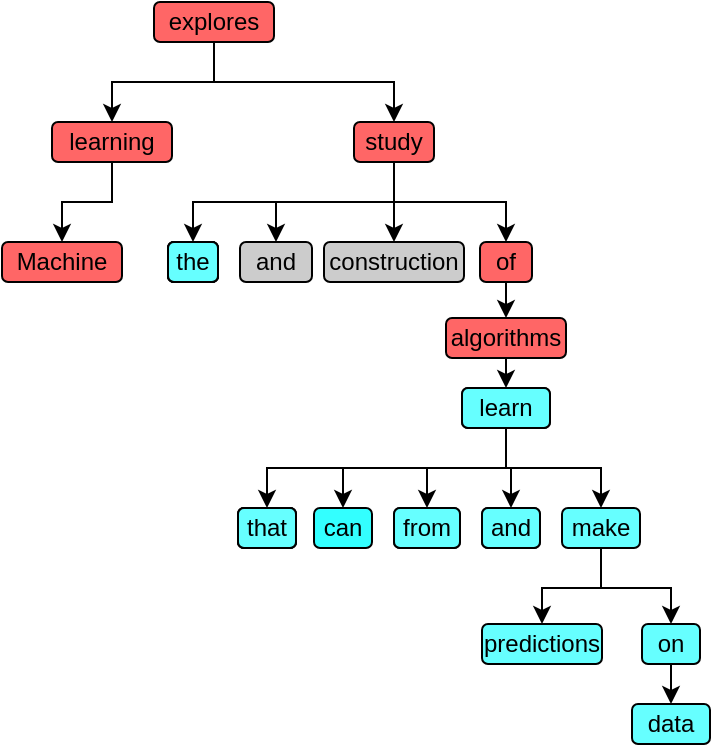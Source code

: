 <mxfile version="16.5.1" type="device"><diagram id="aZVaK_Ku35Y_H0FgxyXx" name="Page-1"><mxGraphModel dx="681" dy="817" grid="1" gridSize="10" guides="1" tooltips="1" connect="1" arrows="1" fold="1" page="1" pageScale="1" pageWidth="850" pageHeight="1100" math="0" shadow="0"><root><mxCell id="0"/><mxCell id="1" parent="0"/><mxCell id="KezqRCUnDyjnnUL_6WmR-5" value="Machine" style="rounded=1;whiteSpace=wrap;html=1;fillColor=#FF6666;" vertex="1" parent="1"><mxGeometry x="80" y="510" width="60" height="20" as="geometry"/></mxCell><mxCell id="KezqRCUnDyjnnUL_6WmR-33" style="edgeStyle=orthogonalEdgeStyle;rounded=0;orthogonalLoop=1;jettySize=auto;html=1;exitX=0.5;exitY=1;exitDx=0;exitDy=0;entryX=0.5;entryY=0;entryDx=0;entryDy=0;" edge="1" parent="1" source="KezqRCUnDyjnnUL_6WmR-6" target="KezqRCUnDyjnnUL_6WmR-5"><mxGeometry relative="1" as="geometry"><Array as="points"><mxPoint x="135" y="490"/><mxPoint x="110" y="490"/></Array></mxGeometry></mxCell><mxCell id="KezqRCUnDyjnnUL_6WmR-6" value="learning" style="rounded=1;whiteSpace=wrap;html=1;fillColor=#FF6666;" vertex="1" parent="1"><mxGeometry x="105" y="450" width="60" height="20" as="geometry"/></mxCell><mxCell id="KezqRCUnDyjnnUL_6WmR-34" style="edgeStyle=orthogonalEdgeStyle;rounded=0;orthogonalLoop=1;jettySize=auto;html=1;exitX=0.5;exitY=1;exitDx=0;exitDy=0;entryX=0.5;entryY=0;entryDx=0;entryDy=0;" edge="1" parent="1" source="KezqRCUnDyjnnUL_6WmR-7" target="KezqRCUnDyjnnUL_6WmR-6"><mxGeometry relative="1" as="geometry"/></mxCell><mxCell id="KezqRCUnDyjnnUL_6WmR-35" style="edgeStyle=orthogonalEdgeStyle;rounded=0;orthogonalLoop=1;jettySize=auto;html=1;exitX=0.5;exitY=1;exitDx=0;exitDy=0;entryX=0.5;entryY=0;entryDx=0;entryDy=0;" edge="1" parent="1" source="KezqRCUnDyjnnUL_6WmR-7" target="KezqRCUnDyjnnUL_6WmR-8"><mxGeometry relative="1" as="geometry"/></mxCell><mxCell id="KezqRCUnDyjnnUL_6WmR-7" value="explores" style="rounded=1;whiteSpace=wrap;html=1;fillColor=#FF6666;" vertex="1" parent="1"><mxGeometry x="156" y="390" width="60" height="20" as="geometry"/></mxCell><mxCell id="KezqRCUnDyjnnUL_6WmR-36" style="edgeStyle=orthogonalEdgeStyle;rounded=0;orthogonalLoop=1;jettySize=auto;html=1;exitX=0.5;exitY=1;exitDx=0;exitDy=0;entryX=0.5;entryY=0;entryDx=0;entryDy=0;" edge="1" parent="1" source="KezqRCUnDyjnnUL_6WmR-8" target="KezqRCUnDyjnnUL_6WmR-9"><mxGeometry relative="1" as="geometry"/></mxCell><mxCell id="KezqRCUnDyjnnUL_6WmR-37" style="edgeStyle=orthogonalEdgeStyle;rounded=0;orthogonalLoop=1;jettySize=auto;html=1;exitX=0.5;exitY=1;exitDx=0;exitDy=0;entryX=0.5;entryY=0;entryDx=0;entryDy=0;" edge="1" parent="1" source="KezqRCUnDyjnnUL_6WmR-8" target="KezqRCUnDyjnnUL_6WmR-10"><mxGeometry relative="1" as="geometry"/></mxCell><mxCell id="KezqRCUnDyjnnUL_6WmR-38" style="edgeStyle=orthogonalEdgeStyle;rounded=0;orthogonalLoop=1;jettySize=auto;html=1;exitX=0.5;exitY=1;exitDx=0;exitDy=0;entryX=0.5;entryY=0;entryDx=0;entryDy=0;" edge="1" parent="1" source="KezqRCUnDyjnnUL_6WmR-8" target="KezqRCUnDyjnnUL_6WmR-11"><mxGeometry relative="1" as="geometry"/></mxCell><mxCell id="KezqRCUnDyjnnUL_6WmR-39" style="edgeStyle=orthogonalEdgeStyle;rounded=0;orthogonalLoop=1;jettySize=auto;html=1;exitX=0.5;exitY=1;exitDx=0;exitDy=0;entryX=0.5;entryY=0;entryDx=0;entryDy=0;" edge="1" parent="1" source="KezqRCUnDyjnnUL_6WmR-8" target="KezqRCUnDyjnnUL_6WmR-12"><mxGeometry relative="1" as="geometry"/></mxCell><mxCell id="KezqRCUnDyjnnUL_6WmR-8" value="study" style="rounded=1;whiteSpace=wrap;html=1;fillColor=#FF6666;" vertex="1" parent="1"><mxGeometry x="256" y="450" width="40" height="20" as="geometry"/></mxCell><mxCell id="KezqRCUnDyjnnUL_6WmR-9" value="the" style="rounded=1;whiteSpace=wrap;html=1;" vertex="1" parent="1"><mxGeometry x="163" y="510" width="25" height="20" as="geometry"/></mxCell><mxCell id="KezqRCUnDyjnnUL_6WmR-10" value="and" style="rounded=1;whiteSpace=wrap;html=1;fillColor=#CCCCCC;" vertex="1" parent="1"><mxGeometry x="199" y="510" width="36" height="20" as="geometry"/></mxCell><mxCell id="KezqRCUnDyjnnUL_6WmR-11" value="construction" style="rounded=1;whiteSpace=wrap;html=1;fillColor=#CCCCCC;" vertex="1" parent="1"><mxGeometry x="241" y="510" width="70" height="20" as="geometry"/></mxCell><mxCell id="KezqRCUnDyjnnUL_6WmR-40" style="edgeStyle=orthogonalEdgeStyle;rounded=0;orthogonalLoop=1;jettySize=auto;html=1;exitX=0.5;exitY=1;exitDx=0;exitDy=0;entryX=0.5;entryY=0;entryDx=0;entryDy=0;" edge="1" parent="1" source="KezqRCUnDyjnnUL_6WmR-12" target="KezqRCUnDyjnnUL_6WmR-13"><mxGeometry relative="1" as="geometry"/></mxCell><mxCell id="KezqRCUnDyjnnUL_6WmR-12" value="of" style="rounded=1;whiteSpace=wrap;html=1;fillColor=#FF6666;" vertex="1" parent="1"><mxGeometry x="319" y="510" width="26" height="20" as="geometry"/></mxCell><mxCell id="KezqRCUnDyjnnUL_6WmR-41" style="edgeStyle=orthogonalEdgeStyle;rounded=0;orthogonalLoop=1;jettySize=auto;html=1;exitX=0.5;exitY=1;exitDx=0;exitDy=0;entryX=0.5;entryY=0;entryDx=0;entryDy=0;" edge="1" parent="1" source="KezqRCUnDyjnnUL_6WmR-13" target="KezqRCUnDyjnnUL_6WmR-16"><mxGeometry relative="1" as="geometry"/></mxCell><mxCell id="KezqRCUnDyjnnUL_6WmR-13" value="algorithms" style="rounded=1;whiteSpace=wrap;html=1;fillColor=#FF6666;" vertex="1" parent="1"><mxGeometry x="302" y="548" width="60" height="20" as="geometry"/></mxCell><mxCell id="KezqRCUnDyjnnUL_6WmR-14" value="that" style="rounded=1;whiteSpace=wrap;html=1;" vertex="1" parent="1"><mxGeometry x="198" y="643" width="29" height="20" as="geometry"/></mxCell><mxCell id="KezqRCUnDyjnnUL_6WmR-15" value="can" style="rounded=1;whiteSpace=wrap;html=1;fillColor=#33FFFF;" vertex="1" parent="1"><mxGeometry x="236" y="643" width="29" height="20" as="geometry"/></mxCell><mxCell id="KezqRCUnDyjnnUL_6WmR-42" style="edgeStyle=orthogonalEdgeStyle;rounded=0;orthogonalLoop=1;jettySize=auto;html=1;exitX=0.5;exitY=1;exitDx=0;exitDy=0;entryX=0.5;entryY=0;entryDx=0;entryDy=0;" edge="1" parent="1" source="KezqRCUnDyjnnUL_6WmR-16" target="KezqRCUnDyjnnUL_6WmR-14"><mxGeometry relative="1" as="geometry"/></mxCell><mxCell id="KezqRCUnDyjnnUL_6WmR-43" style="edgeStyle=orthogonalEdgeStyle;rounded=0;orthogonalLoop=1;jettySize=auto;html=1;exitX=0.5;exitY=1;exitDx=0;exitDy=0;entryX=0.5;entryY=0;entryDx=0;entryDy=0;" edge="1" parent="1" source="KezqRCUnDyjnnUL_6WmR-16" target="KezqRCUnDyjnnUL_6WmR-15"><mxGeometry relative="1" as="geometry"/></mxCell><mxCell id="KezqRCUnDyjnnUL_6WmR-44" style="edgeStyle=orthogonalEdgeStyle;rounded=0;orthogonalLoop=1;jettySize=auto;html=1;exitX=0.5;exitY=1;exitDx=0;exitDy=0;" edge="1" parent="1" source="KezqRCUnDyjnnUL_6WmR-16" target="KezqRCUnDyjnnUL_6WmR-17"><mxGeometry relative="1" as="geometry"/></mxCell><mxCell id="KezqRCUnDyjnnUL_6WmR-45" style="edgeStyle=orthogonalEdgeStyle;rounded=0;orthogonalLoop=1;jettySize=auto;html=1;exitX=0.5;exitY=1;exitDx=0;exitDy=0;entryX=0.5;entryY=0;entryDx=0;entryDy=0;" edge="1" parent="1" source="KezqRCUnDyjnnUL_6WmR-16" target="KezqRCUnDyjnnUL_6WmR-18"><mxGeometry relative="1" as="geometry"/></mxCell><mxCell id="KezqRCUnDyjnnUL_6WmR-46" style="edgeStyle=orthogonalEdgeStyle;rounded=0;orthogonalLoop=1;jettySize=auto;html=1;exitX=0.5;exitY=1;exitDx=0;exitDy=0;entryX=0.5;entryY=0;entryDx=0;entryDy=0;" edge="1" parent="1" source="KezqRCUnDyjnnUL_6WmR-16" target="KezqRCUnDyjnnUL_6WmR-19"><mxGeometry relative="1" as="geometry"/></mxCell><mxCell id="KezqRCUnDyjnnUL_6WmR-16" value="learn" style="rounded=1;whiteSpace=wrap;html=1;" vertex="1" parent="1"><mxGeometry x="310" y="583" width="44" height="20" as="geometry"/></mxCell><mxCell id="KezqRCUnDyjnnUL_6WmR-17" value="from" style="rounded=1;whiteSpace=wrap;html=1;" vertex="1" parent="1"><mxGeometry x="276" y="643" width="33" height="20" as="geometry"/></mxCell><mxCell id="KezqRCUnDyjnnUL_6WmR-18" value="and" style="rounded=1;whiteSpace=wrap;html=1;" vertex="1" parent="1"><mxGeometry x="320" y="643" width="29" height="20" as="geometry"/></mxCell><mxCell id="KezqRCUnDyjnnUL_6WmR-47" style="edgeStyle=orthogonalEdgeStyle;rounded=0;orthogonalLoop=1;jettySize=auto;html=1;exitX=0.5;exitY=1;exitDx=0;exitDy=0;entryX=0.5;entryY=0;entryDx=0;entryDy=0;" edge="1" parent="1" source="KezqRCUnDyjnnUL_6WmR-19" target="KezqRCUnDyjnnUL_6WmR-20"><mxGeometry relative="1" as="geometry"><Array as="points"><mxPoint x="380" y="683"/><mxPoint x="350" y="683"/></Array></mxGeometry></mxCell><mxCell id="KezqRCUnDyjnnUL_6WmR-48" style="edgeStyle=orthogonalEdgeStyle;rounded=0;orthogonalLoop=1;jettySize=auto;html=1;exitX=0.5;exitY=1;exitDx=0;exitDy=0;entryX=0.5;entryY=0;entryDx=0;entryDy=0;" edge="1" parent="1" source="KezqRCUnDyjnnUL_6WmR-19" target="KezqRCUnDyjnnUL_6WmR-21"><mxGeometry relative="1" as="geometry"/></mxCell><mxCell id="KezqRCUnDyjnnUL_6WmR-19" value="make" style="rounded=1;whiteSpace=wrap;html=1;fillColor=#66FFFF;" vertex="1" parent="1"><mxGeometry x="360" y="643" width="39" height="20" as="geometry"/></mxCell><mxCell id="KezqRCUnDyjnnUL_6WmR-20" value="predictions" style="rounded=1;whiteSpace=wrap;html=1;fillColor=#66FFFF;" vertex="1" parent="1"><mxGeometry x="320" y="701" width="60" height="20" as="geometry"/></mxCell><mxCell id="KezqRCUnDyjnnUL_6WmR-49" style="edgeStyle=orthogonalEdgeStyle;rounded=0;orthogonalLoop=1;jettySize=auto;html=1;exitX=0.5;exitY=1;exitDx=0;exitDy=0;entryX=0.5;entryY=0;entryDx=0;entryDy=0;" edge="1" parent="1" source="KezqRCUnDyjnnUL_6WmR-21" target="KezqRCUnDyjnnUL_6WmR-22"><mxGeometry relative="1" as="geometry"/></mxCell><mxCell id="KezqRCUnDyjnnUL_6WmR-21" value="on" style="rounded=1;whiteSpace=wrap;html=1;fillColor=#66FFFF;" vertex="1" parent="1"><mxGeometry x="400" y="701" width="29" height="20" as="geometry"/></mxCell><mxCell id="KezqRCUnDyjnnUL_6WmR-22" value="data" style="rounded=1;whiteSpace=wrap;html=1;fillColor=#66FFFF;" vertex="1" parent="1"><mxGeometry x="395" y="741" width="39" height="20" as="geometry"/></mxCell><mxCell id="KezqRCUnDyjnnUL_6WmR-50" value="the" style="rounded=1;whiteSpace=wrap;html=1;" vertex="1" parent="1"><mxGeometry x="163" y="510" width="25" height="20" as="geometry"/></mxCell><mxCell id="KezqRCUnDyjnnUL_6WmR-53" value="the" style="rounded=1;whiteSpace=wrap;html=1;" vertex="1" parent="1"><mxGeometry x="163" y="510" width="25" height="20" as="geometry"/></mxCell><mxCell id="KezqRCUnDyjnnUL_6WmR-54" value="that" style="rounded=1;whiteSpace=wrap;html=1;" vertex="1" parent="1"><mxGeometry x="198" y="643" width="29" height="20" as="geometry"/></mxCell><mxCell id="KezqRCUnDyjnnUL_6WmR-55" value="the" style="rounded=1;whiteSpace=wrap;html=1;fillColor=#66FFFF;" vertex="1" parent="1"><mxGeometry x="163" y="510" width="25" height="20" as="geometry"/></mxCell><mxCell id="KezqRCUnDyjnnUL_6WmR-56" value="that" style="rounded=1;whiteSpace=wrap;html=1;fillColor=#66FFFF;" vertex="1" parent="1"><mxGeometry x="198" y="643" width="29" height="20" as="geometry"/></mxCell><mxCell id="KezqRCUnDyjnnUL_6WmR-57" value="from" style="rounded=1;whiteSpace=wrap;html=1;fillColor=#66FFFF;" vertex="1" parent="1"><mxGeometry x="276" y="643" width="33" height="20" as="geometry"/></mxCell><mxCell id="KezqRCUnDyjnnUL_6WmR-58" value="learn" style="rounded=1;whiteSpace=wrap;html=1;fillColor=#66FFFF;" vertex="1" parent="1"><mxGeometry x="310" y="583" width="44" height="20" as="geometry"/></mxCell><mxCell id="KezqRCUnDyjnnUL_6WmR-59" value="and" style="rounded=1;whiteSpace=wrap;html=1;fillColor=#66FFFF;" vertex="1" parent="1"><mxGeometry x="320" y="643" width="29" height="20" as="geometry"/></mxCell></root></mxGraphModel></diagram></mxfile>